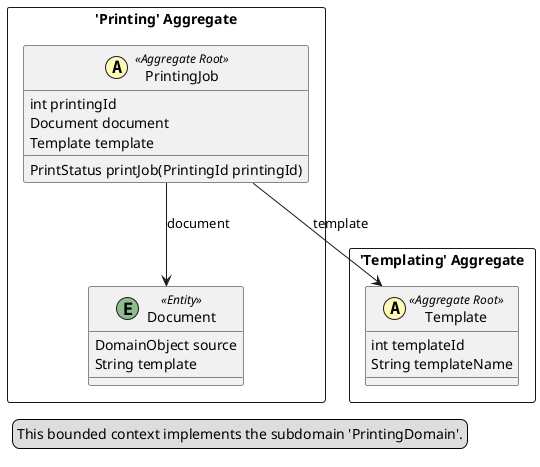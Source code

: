 @startuml

skinparam componentStyle uml2

package "'Printing' Aggregate" <<Rectangle>> {
	class PrintingJob <<(A,#fffab8) Aggregate Root>> {
		int printingId
		Document document
		Template template
		PrintStatus printJob(PrintingId printingId)
	}
	class Document <<(E,DarkSeaGreen) Entity>> {
		DomainObject source
		String template
	}
}
package "'Templating' Aggregate" <<Rectangle>> {
	class Template <<(A,#fffab8) Aggregate Root>> {
		int templateId
		String templateName
	}
}
PrintingJob --> Document : document
PrintingJob --> Template : template
legend left
  This bounded context implements the subdomain 'PrintingDomain'.
end legend


@enduml
